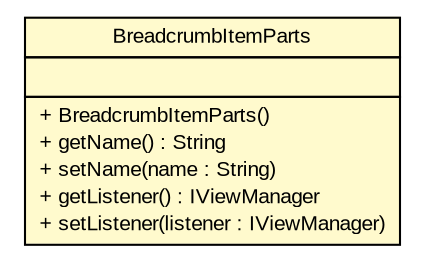 #!/usr/local/bin/dot
#
# Class diagram 
# Generated by UMLGraph version R5_6-24-gf6e263 (http://www.umlgraph.org/)
#

digraph G {
	edge [fontname="arial",fontsize=10,labelfontname="arial",labelfontsize=10];
	node [fontname="arial",fontsize=10,shape=plaintext];
	nodesep=0.25;
	ranksep=0.5;
	// gov.sandia.cf.parts.model.BreadcrumbItemParts
	c52978 [label=<<table title="gov.sandia.cf.parts.model.BreadcrumbItemParts" border="0" cellborder="1" cellspacing="0" cellpadding="2" port="p" bgcolor="lemonChiffon" href="./BreadcrumbItemParts.html">
		<tr><td><table border="0" cellspacing="0" cellpadding="1">
<tr><td align="center" balign="center"> BreadcrumbItemParts </td></tr>
		</table></td></tr>
		<tr><td><table border="0" cellspacing="0" cellpadding="1">
<tr><td align="left" balign="left">  </td></tr>
		</table></td></tr>
		<tr><td><table border="0" cellspacing="0" cellpadding="1">
<tr><td align="left" balign="left"> + BreadcrumbItemParts() </td></tr>
<tr><td align="left" balign="left"> + getName() : String </td></tr>
<tr><td align="left" balign="left"> + setName(name : String) </td></tr>
<tr><td align="left" balign="left"> + getListener() : IViewManager </td></tr>
<tr><td align="left" balign="left"> + setListener(listener : IViewManager) </td></tr>
		</table></td></tr>
		</table>>, URL="./BreadcrumbItemParts.html", fontname="arial", fontcolor="black", fontsize=10.0];
}

